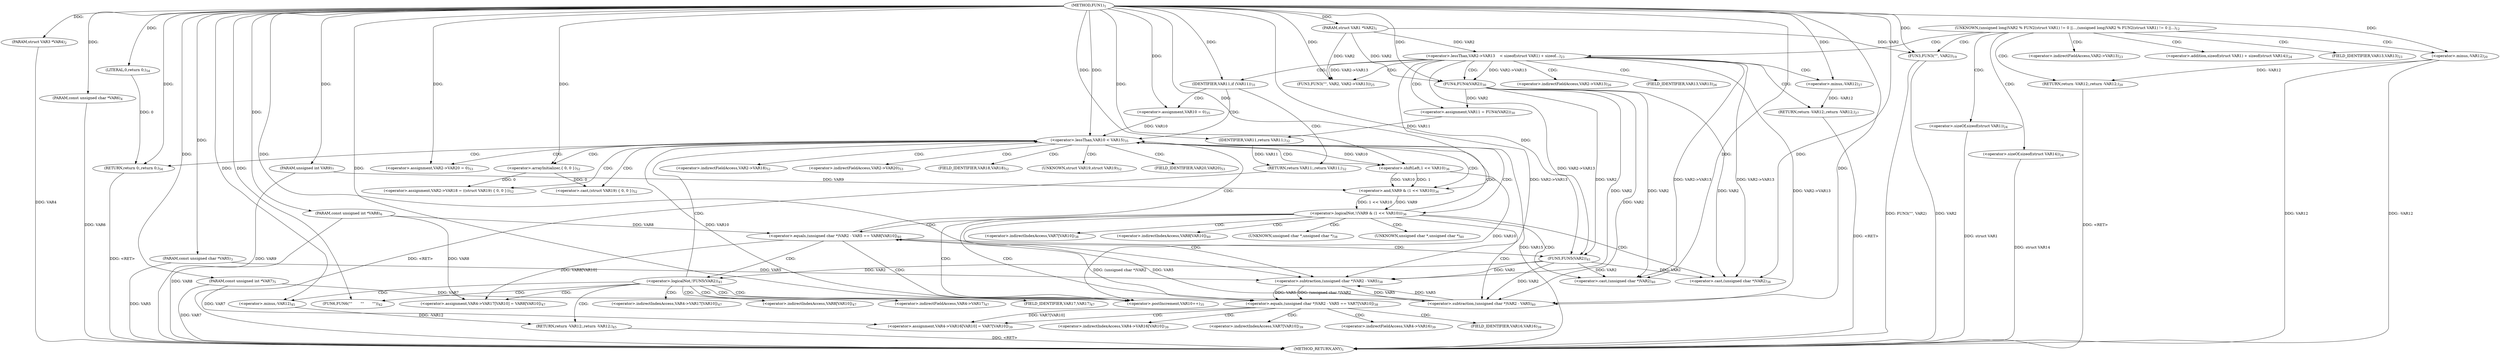digraph "FUN1" {  
"8" [label = <(METHOD,FUN1)<SUB>1</SUB>> ]
"143" [label = <(METHOD_RETURN,ANY)<SUB>1</SUB>> ]
"9" [label = <(PARAM,struct VAR1 *VAR2)<SUB>1</SUB>> ]
"10" [label = <(PARAM,struct VAR3 *VAR4)<SUB>2</SUB>> ]
"11" [label = <(PARAM,const unsigned char *VAR5)<SUB>3</SUB>> ]
"12" [label = <(PARAM,const unsigned char *VAR6)<SUB>4</SUB>> ]
"13" [label = <(PARAM,const unsigned int *VAR7)<SUB>5</SUB>> ]
"14" [label = <(PARAM,const unsigned int *VAR8)<SUB>6</SUB>> ]
"15" [label = <(PARAM,unsigned int VAR9)<SUB>7</SUB>> ]
"48" [label = <(&lt;operator&gt;.assignment,VAR11 = FUN4(VAR2))<SUB>30</SUB>> ]
"127" [label = <(&lt;operator&gt;.assignment,VAR2-&gt;VAR18 = ((struct VAR19) { 0, 0 }))<SUB>52</SUB>> ]
"136" [label = <(&lt;operator&gt;.assignment,VAR2-&gt;VAR20 = 0)<SUB>53</SUB>> ]
"141" [label = <(RETURN,return 0;,return 0;)<SUB>54</SUB>> ]
"29" [label = <(&lt;operator&gt;.lessThan,VAR2-&gt;VAR13
	    &lt; sizeof(struct VAR1) + sizeof...)<SUB>23</SUB>> ]
"53" [label = <(IDENTIFIER,VAR11,if (VAR11))<SUB>31</SUB>> ]
"62" [label = <(&lt;operator&gt;.lessThan,VAR10 &lt; VAR15)<SUB>35</SUB>> ]
"65" [label = <(&lt;operator&gt;.postIncrement,VAR10++)<SUB>35</SUB>> ]
"142" [label = <(LITERAL,0,return 0;)<SUB>54</SUB>> ]
"22" [label = <(FUN3,FUN3(&quot;&quot;, VAR2))<SUB>19</SUB>> ]
"25" [label = <(RETURN,return -VAR12;,return -VAR12;)<SUB>20</SUB>> ]
"39" [label = <(FUN3,FUN3(&quot;&quot;,
			 VAR2, VAR2-&gt;VAR13))<SUB>25</SUB>> ]
"45" [label = <(RETURN,return -VAR12;,return -VAR12;)<SUB>27</SUB>> ]
"50" [label = <(FUN4,FUN4(VAR2))<SUB>30</SUB>> ]
"55" [label = <(RETURN,return VAR11;,return VAR11;)<SUB>32</SUB>> ]
"59" [label = <(&lt;operator&gt;.assignment,VAR10 = 0)<SUB>35</SUB>> ]
"131" [label = <(&lt;operator&gt;.cast,(struct VAR19) { 0, 0 })<SUB>52</SUB>> ]
"26" [label = <(&lt;operator&gt;.minus,-VAR12)<SUB>20</SUB>> ]
"46" [label = <(&lt;operator&gt;.minus,-VAR12)<SUB>27</SUB>> ]
"56" [label = <(IDENTIFIER,VAR11,return VAR11;)<SUB>32</SUB>> ]
"69" [label = <(&lt;operator&gt;.logicalNot,!(VAR9 &amp; (1 &lt;&lt; VAR10)))<SUB>36</SUB>> ]
"78" [label = <(&lt;operator&gt;.equals,(unsigned char *)VAR2 - VAR5 == VAR7[VAR10])<SUB>38</SUB>> ]
"98" [label = <(&lt;operator&gt;.equals,(unsigned char *)VAR2 - VAR5 == VAR8[VAR10])<SUB>40</SUB>> ]
"133" [label = <(&lt;operator&gt;.arrayInitializer,{ 0, 0 })<SUB>52</SUB>> ]
"34" [label = <(&lt;operator&gt;.sizeOf,sizeof(struct VAR1))<SUB>24</SUB>> ]
"36" [label = <(&lt;operator&gt;.sizeOf,sizeof(struct VAR14))<SUB>24</SUB>> ]
"88" [label = <(&lt;operator&gt;.assignment,VAR4-&gt;VAR16[VAR10] = VAR7[VAR10])<SUB>39</SUB>> ]
"118" [label = <(&lt;operator&gt;.assignment,VAR4-&gt;VAR17[VAR10] = VAR8[VAR10])<SUB>47</SUB>> ]
"70" [label = <(&lt;operator&gt;.and,VAR9 &amp; (1 &lt;&lt; VAR10))<SUB>36</SUB>> ]
"79" [label = <(&lt;operator&gt;.subtraction,(unsigned char *)VAR2 - VAR5)<SUB>38</SUB>> ]
"99" [label = <(&lt;operator&gt;.subtraction,(unsigned char *)VAR2 - VAR5)<SUB>40</SUB>> ]
"109" [label = <(&lt;operator&gt;.logicalNot,!FUN5(VAR2))<SUB>41</SUB>> ]
"72" [label = <(&lt;operator&gt;.shiftLeft,1 &lt;&lt; VAR10)<SUB>36</SUB>> ]
"80" [label = <(&lt;operator&gt;.cast,(unsigned char *)VAR2)<SUB>38</SUB>> ]
"100" [label = <(&lt;operator&gt;.cast,(unsigned char *)VAR2)<SUB>40</SUB>> ]
"113" [label = <(FUN6,FUN6(&quot;&quot;
				       &quot;&quot;
				       &quot;&quot;))<SUB>42</SUB>> ]
"115" [label = <(RETURN,return -VAR12;,return -VAR12;)<SUB>45</SUB>> ]
"110" [label = <(FUN5,FUN5(VAR2))<SUB>41</SUB>> ]
"116" [label = <(&lt;operator&gt;.minus,-VAR12)<SUB>45</SUB>> ]
"20" [label = <(UNKNOWN,(unsigned long)VAR2 % FUN2(struct VAR1) != 0 ||...,(unsigned long)VAR2 % FUN2(struct VAR1) != 0 ||...)<SUB>12</SUB>> ]
"128" [label = <(&lt;operator&gt;.indirectFieldAccess,VAR2-&gt;VAR18)<SUB>52</SUB>> ]
"137" [label = <(&lt;operator&gt;.indirectFieldAccess,VAR2-&gt;VAR20)<SUB>53</SUB>> ]
"30" [label = <(&lt;operator&gt;.indirectFieldAccess,VAR2-&gt;VAR13)<SUB>23</SUB>> ]
"33" [label = <(&lt;operator&gt;.addition,sizeof(struct VAR1) + sizeof(struct VAR14))<SUB>24</SUB>> ]
"130" [label = <(FIELD_IDENTIFIER,VAR18,VAR18)<SUB>52</SUB>> ]
"132" [label = <(UNKNOWN,struct VAR19,struct VAR19)<SUB>52</SUB>> ]
"139" [label = <(FIELD_IDENTIFIER,VAR20,VAR20)<SUB>53</SUB>> ]
"32" [label = <(FIELD_IDENTIFIER,VAR13,VAR13)<SUB>23</SUB>> ]
"42" [label = <(&lt;operator&gt;.indirectFieldAccess,VAR2-&gt;VAR13)<SUB>26</SUB>> ]
"44" [label = <(FIELD_IDENTIFIER,VAR13,VAR13)<SUB>26</SUB>> ]
"84" [label = <(&lt;operator&gt;.indirectIndexAccess,VAR7[VAR10])<SUB>38</SUB>> ]
"104" [label = <(&lt;operator&gt;.indirectIndexAccess,VAR8[VAR10])<SUB>40</SUB>> ]
"89" [label = <(&lt;operator&gt;.indirectIndexAccess,VAR4-&gt;VAR16[VAR10])<SUB>39</SUB>> ]
"94" [label = <(&lt;operator&gt;.indirectIndexAccess,VAR7[VAR10])<SUB>39</SUB>> ]
"119" [label = <(&lt;operator&gt;.indirectIndexAccess,VAR4-&gt;VAR17[VAR10])<SUB>47</SUB>> ]
"124" [label = <(&lt;operator&gt;.indirectIndexAccess,VAR8[VAR10])<SUB>47</SUB>> ]
"81" [label = <(UNKNOWN,unsigned char *,unsigned char *)<SUB>38</SUB>> ]
"90" [label = <(&lt;operator&gt;.indirectFieldAccess,VAR4-&gt;VAR16)<SUB>39</SUB>> ]
"101" [label = <(UNKNOWN,unsigned char *,unsigned char *)<SUB>40</SUB>> ]
"120" [label = <(&lt;operator&gt;.indirectFieldAccess,VAR4-&gt;VAR17)<SUB>47</SUB>> ]
"92" [label = <(FIELD_IDENTIFIER,VAR16,VAR16)<SUB>39</SUB>> ]
"122" [label = <(FIELD_IDENTIFIER,VAR17,VAR17)<SUB>47</SUB>> ]
  "115" -> "143"  [ label = "DDG: &lt;RET&gt;"] 
  "45" -> "143"  [ label = "DDG: &lt;RET&gt;"] 
  "25" -> "143"  [ label = "DDG: &lt;RET&gt;"] 
  "141" -> "143"  [ label = "DDG: &lt;RET&gt;"] 
  "55" -> "143"  [ label = "DDG: &lt;RET&gt;"] 
  "10" -> "143"  [ label = "DDG: VAR4"] 
  "11" -> "143"  [ label = "DDG: VAR5"] 
  "12" -> "143"  [ label = "DDG: VAR6"] 
  "13" -> "143"  [ label = "DDG: VAR7"] 
  "14" -> "143"  [ label = "DDG: VAR8"] 
  "15" -> "143"  [ label = "DDG: VAR9"] 
  "22" -> "143"  [ label = "DDG: VAR2"] 
  "22" -> "143"  [ label = "DDG: FUN3(&quot;&quot;, VAR2)"] 
  "26" -> "143"  [ label = "DDG: VAR12"] 
  "26" -> "143"  [ label = "DDG: -VAR12"] 
  "36" -> "143"  [ label = "DDG: struct VAR14"] 
  "34" -> "143"  [ label = "DDG: struct VAR1"] 
  "62" -> "143"  [ label = "DDG: VAR15"] 
  "8" -> "9"  [ label = "DDG: "] 
  "8" -> "10"  [ label = "DDG: "] 
  "8" -> "11"  [ label = "DDG: "] 
  "8" -> "12"  [ label = "DDG: "] 
  "8" -> "13"  [ label = "DDG: "] 
  "8" -> "14"  [ label = "DDG: "] 
  "8" -> "15"  [ label = "DDG: "] 
  "50" -> "48"  [ label = "DDG: VAR2"] 
  "133" -> "127"  [ label = "DDG: 0"] 
  "8" -> "136"  [ label = "DDG: "] 
  "142" -> "141"  [ label = "DDG: 0"] 
  "8" -> "141"  [ label = "DDG: "] 
  "8" -> "53"  [ label = "DDG: "] 
  "8" -> "142"  [ label = "DDG: "] 
  "26" -> "25"  [ label = "DDG: -VAR12"] 
  "9" -> "29"  [ label = "DDG: VAR2"] 
  "46" -> "45"  [ label = "DDG: -VAR12"] 
  "9" -> "50"  [ label = "DDG: VAR2"] 
  "29" -> "50"  [ label = "DDG: VAR2-&gt;VAR13"] 
  "8" -> "50"  [ label = "DDG: "] 
  "56" -> "55"  [ label = "DDG: VAR11"] 
  "8" -> "59"  [ label = "DDG: "] 
  "59" -> "62"  [ label = "DDG: VAR10"] 
  "65" -> "62"  [ label = "DDG: VAR10"] 
  "8" -> "62"  [ label = "DDG: "] 
  "72" -> "65"  [ label = "DDG: VAR10"] 
  "8" -> "65"  [ label = "DDG: "] 
  "133" -> "131"  [ label = "DDG: 0"] 
  "8" -> "22"  [ label = "DDG: "] 
  "9" -> "22"  [ label = "DDG: VAR2"] 
  "8" -> "39"  [ label = "DDG: "] 
  "9" -> "39"  [ label = "DDG: VAR2"] 
  "29" -> "39"  [ label = "DDG: VAR2-&gt;VAR13"] 
  "48" -> "56"  [ label = "DDG: VAR11"] 
  "8" -> "56"  [ label = "DDG: "] 
  "8" -> "133"  [ label = "DDG: "] 
  "8" -> "26"  [ label = "DDG: "] 
  "8" -> "46"  [ label = "DDG: "] 
  "70" -> "69"  [ label = "DDG: VAR9"] 
  "70" -> "69"  [ label = "DDG: 1 &lt;&lt; VAR10"] 
  "79" -> "78"  [ label = "DDG: (unsigned char *)VAR2"] 
  "79" -> "78"  [ label = "DDG: VAR5"] 
  "13" -> "78"  [ label = "DDG: VAR7"] 
  "13" -> "88"  [ label = "DDG: VAR7"] 
  "78" -> "88"  [ label = "DDG: VAR7[VAR10]"] 
  "99" -> "98"  [ label = "DDG: (unsigned char *)VAR2"] 
  "99" -> "98"  [ label = "DDG: VAR5"] 
  "14" -> "98"  [ label = "DDG: VAR8"] 
  "14" -> "118"  [ label = "DDG: VAR8"] 
  "98" -> "118"  [ label = "DDG: VAR8[VAR10]"] 
  "15" -> "70"  [ label = "DDG: VAR9"] 
  "8" -> "70"  [ label = "DDG: "] 
  "72" -> "70"  [ label = "DDG: 1"] 
  "72" -> "70"  [ label = "DDG: VAR10"] 
  "29" -> "79"  [ label = "DDG: VAR2-&gt;VAR13"] 
  "50" -> "79"  [ label = "DDG: VAR2"] 
  "110" -> "79"  [ label = "DDG: VAR2"] 
  "8" -> "79"  [ label = "DDG: "] 
  "11" -> "79"  [ label = "DDG: VAR5"] 
  "99" -> "79"  [ label = "DDG: VAR5"] 
  "29" -> "99"  [ label = "DDG: VAR2-&gt;VAR13"] 
  "8" -> "99"  [ label = "DDG: "] 
  "50" -> "99"  [ label = "DDG: VAR2"] 
  "110" -> "99"  [ label = "DDG: VAR2"] 
  "79" -> "99"  [ label = "DDG: VAR5"] 
  "8" -> "72"  [ label = "DDG: "] 
  "62" -> "72"  [ label = "DDG: VAR10"] 
  "29" -> "80"  [ label = "DDG: VAR2-&gt;VAR13"] 
  "50" -> "80"  [ label = "DDG: VAR2"] 
  "110" -> "80"  [ label = "DDG: VAR2"] 
  "8" -> "80"  [ label = "DDG: "] 
  "29" -> "100"  [ label = "DDG: VAR2-&gt;VAR13"] 
  "8" -> "100"  [ label = "DDG: "] 
  "50" -> "100"  [ label = "DDG: VAR2"] 
  "110" -> "100"  [ label = "DDG: VAR2"] 
  "110" -> "109"  [ label = "DDG: VAR2"] 
  "116" -> "115"  [ label = "DDG: -VAR12"] 
  "29" -> "110"  [ label = "DDG: VAR2-&gt;VAR13"] 
  "8" -> "110"  [ label = "DDG: "] 
  "50" -> "110"  [ label = "DDG: VAR2"] 
  "8" -> "113"  [ label = "DDG: "] 
  "8" -> "116"  [ label = "DDG: "] 
  "20" -> "30"  [ label = "CDG: "] 
  "20" -> "34"  [ label = "CDG: "] 
  "20" -> "26"  [ label = "CDG: "] 
  "20" -> "25"  [ label = "CDG: "] 
  "20" -> "33"  [ label = "CDG: "] 
  "20" -> "36"  [ label = "CDG: "] 
  "20" -> "32"  [ label = "CDG: "] 
  "20" -> "22"  [ label = "CDG: "] 
  "20" -> "29"  [ label = "CDG: "] 
  "29" -> "42"  [ label = "CDG: "] 
  "29" -> "50"  [ label = "CDG: "] 
  "29" -> "44"  [ label = "CDG: "] 
  "29" -> "48"  [ label = "CDG: "] 
  "29" -> "46"  [ label = "CDG: "] 
  "29" -> "45"  [ label = "CDG: "] 
  "29" -> "53"  [ label = "CDG: "] 
  "29" -> "39"  [ label = "CDG: "] 
  "53" -> "59"  [ label = "CDG: "] 
  "53" -> "55"  [ label = "CDG: "] 
  "53" -> "62"  [ label = "CDG: "] 
  "62" -> "136"  [ label = "CDG: "] 
  "62" -> "128"  [ label = "CDG: "] 
  "62" -> "131"  [ label = "CDG: "] 
  "62" -> "69"  [ label = "CDG: "] 
  "62" -> "132"  [ label = "CDG: "] 
  "62" -> "137"  [ label = "CDG: "] 
  "62" -> "130"  [ label = "CDG: "] 
  "62" -> "70"  [ label = "CDG: "] 
  "62" -> "127"  [ label = "CDG: "] 
  "62" -> "139"  [ label = "CDG: "] 
  "62" -> "141"  [ label = "CDG: "] 
  "62" -> "72"  [ label = "CDG: "] 
  "62" -> "133"  [ label = "CDG: "] 
  "69" -> "98"  [ label = "CDG: "] 
  "69" -> "81"  [ label = "CDG: "] 
  "69" -> "84"  [ label = "CDG: "] 
  "69" -> "104"  [ label = "CDG: "] 
  "69" -> "101"  [ label = "CDG: "] 
  "69" -> "79"  [ label = "CDG: "] 
  "69" -> "80"  [ label = "CDG: "] 
  "69" -> "100"  [ label = "CDG: "] 
  "69" -> "99"  [ label = "CDG: "] 
  "69" -> "65"  [ label = "CDG: "] 
  "69" -> "78"  [ label = "CDG: "] 
  "69" -> "62"  [ label = "CDG: "] 
  "78" -> "94"  [ label = "CDG: "] 
  "78" -> "92"  [ label = "CDG: "] 
  "78" -> "90"  [ label = "CDG: "] 
  "78" -> "88"  [ label = "CDG: "] 
  "78" -> "89"  [ label = "CDG: "] 
  "98" -> "65"  [ label = "CDG: "] 
  "98" -> "110"  [ label = "CDG: "] 
  "98" -> "109"  [ label = "CDG: "] 
  "98" -> "62"  [ label = "CDG: "] 
  "109" -> "115"  [ label = "CDG: "] 
  "109" -> "120"  [ label = "CDG: "] 
  "109" -> "113"  [ label = "CDG: "] 
  "109" -> "119"  [ label = "CDG: "] 
  "109" -> "118"  [ label = "CDG: "] 
  "109" -> "116"  [ label = "CDG: "] 
  "109" -> "122"  [ label = "CDG: "] 
  "109" -> "65"  [ label = "CDG: "] 
  "109" -> "124"  [ label = "CDG: "] 
  "109" -> "62"  [ label = "CDG: "] 
}
